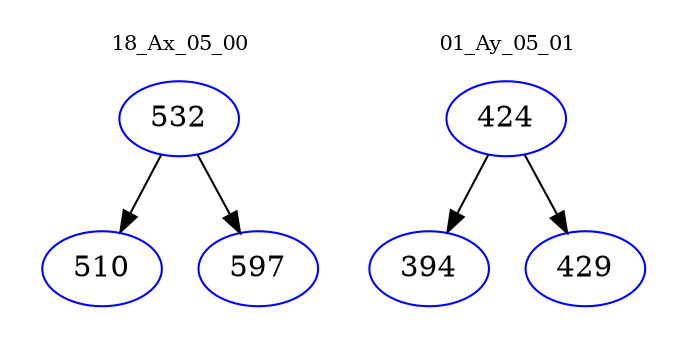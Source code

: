 digraph{
subgraph cluster_0 {
color = white
label = "18_Ax_05_00";
fontsize=10;
T0_532 [label="532", color="blue"]
T0_532 -> T0_510 [color="black"]
T0_510 [label="510", color="blue"]
T0_532 -> T0_597 [color="black"]
T0_597 [label="597", color="blue"]
}
subgraph cluster_1 {
color = white
label = "01_Ay_05_01";
fontsize=10;
T1_424 [label="424", color="blue"]
T1_424 -> T1_394 [color="black"]
T1_394 [label="394", color="blue"]
T1_424 -> T1_429 [color="black"]
T1_429 [label="429", color="blue"]
}
}
